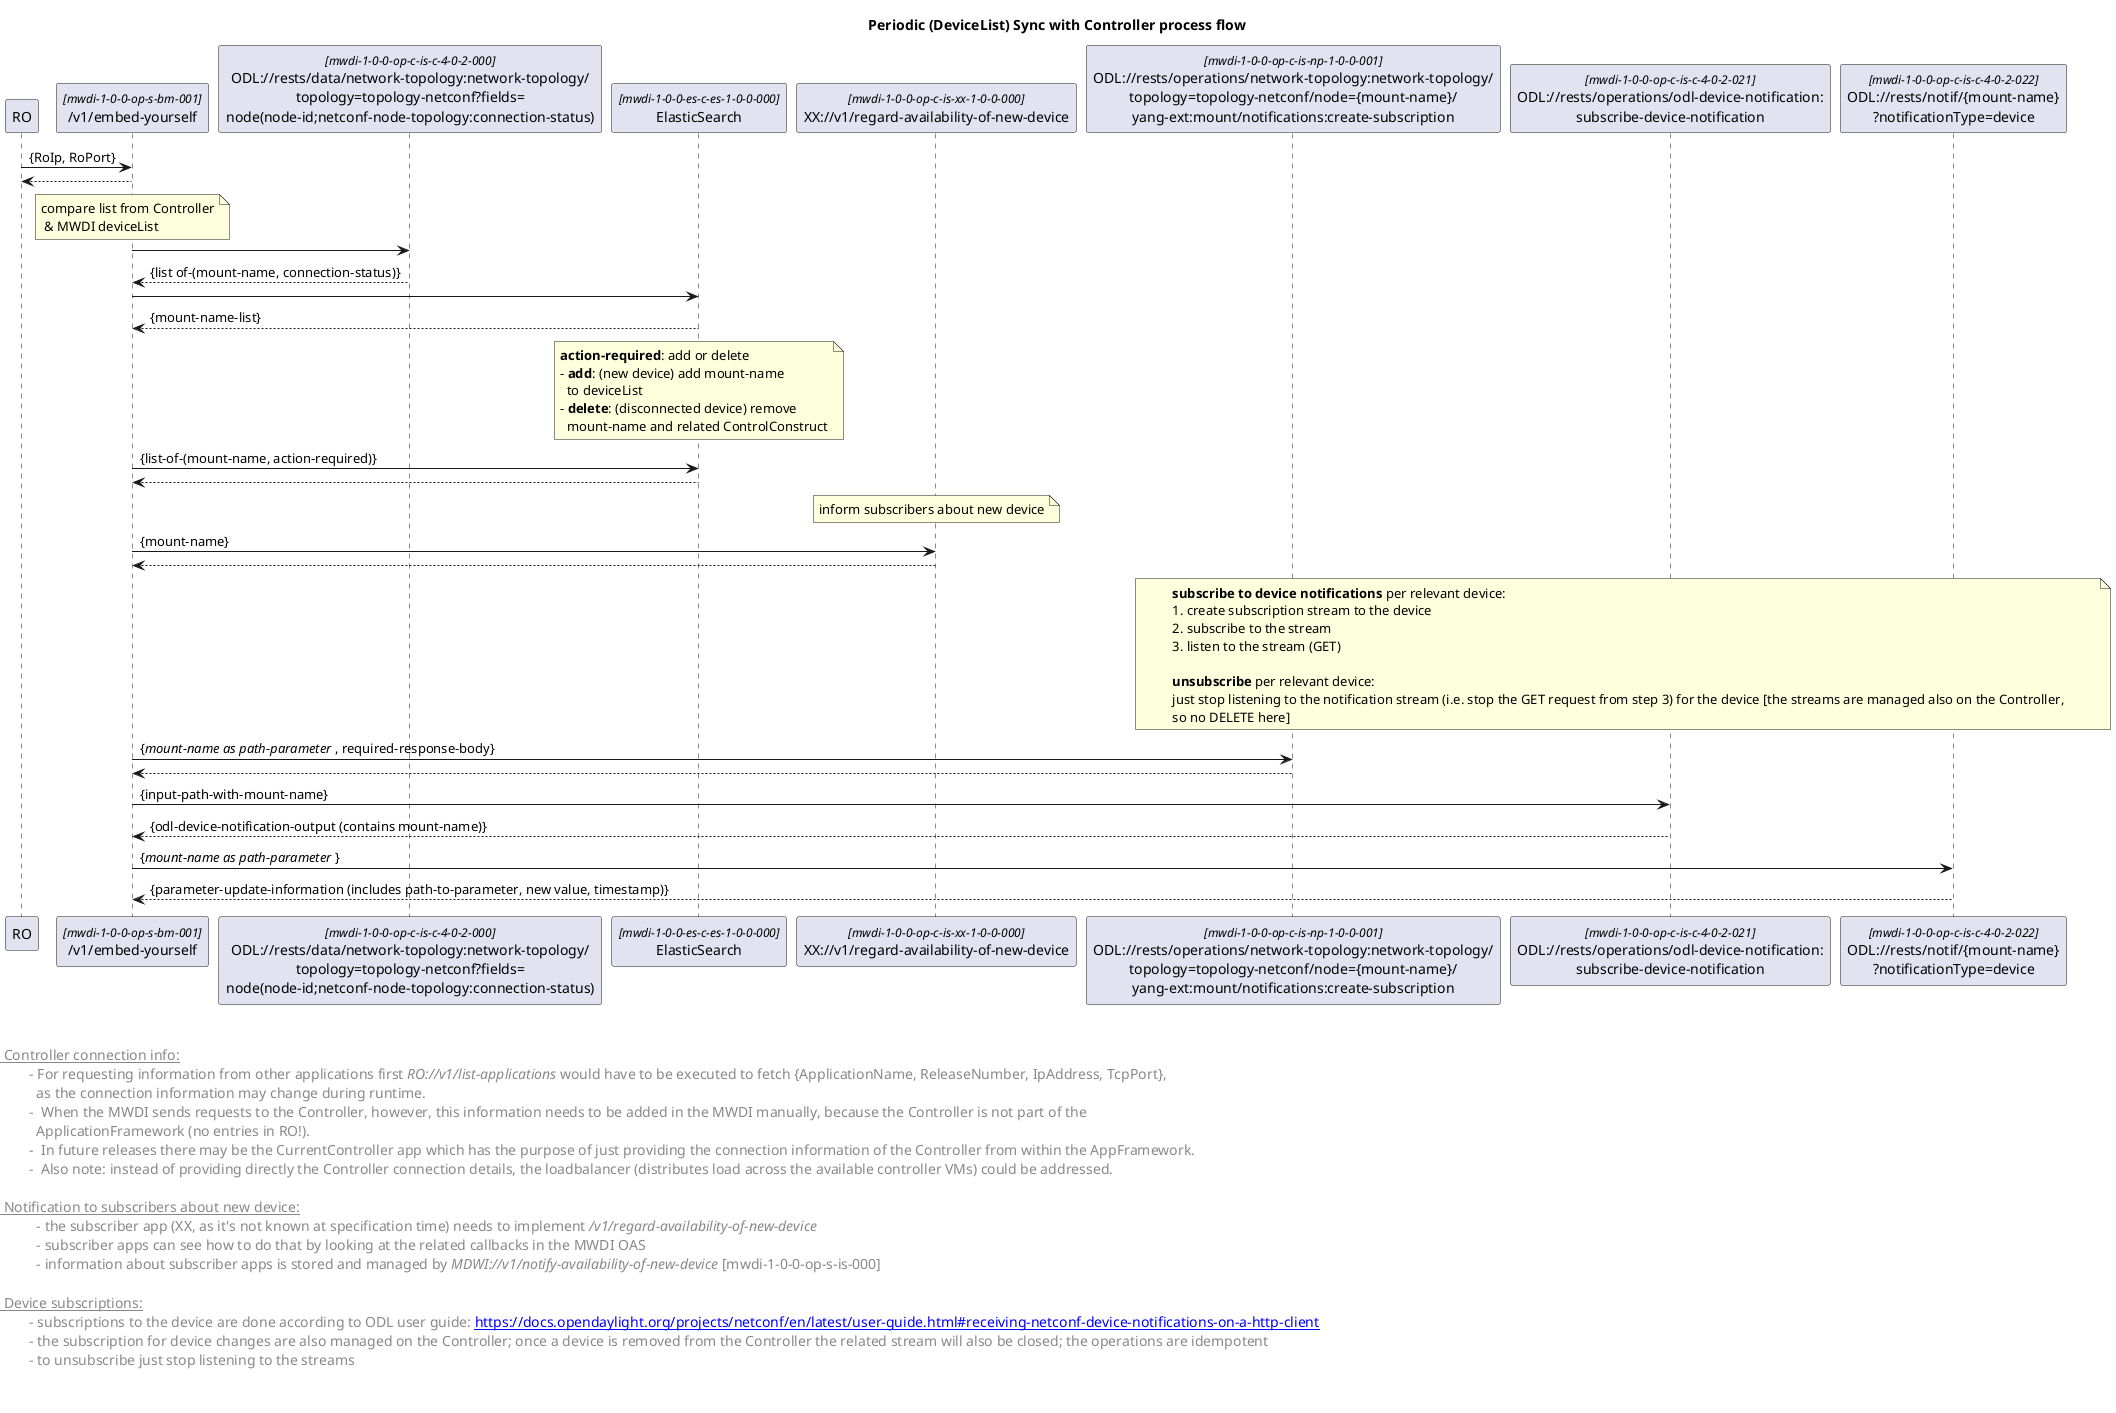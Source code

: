 @startuml
skinparam responseMessageBelowArrow true
skinparam guillemet [ ]
skinparam participant {
  StereotypeFontSize 12  
}

title  Periodic (DeviceList) Sync with Controller process flow


'participants
participant "RO" as ro
participant "/v1/embed-yourself" as mwdi <<mwdi-1-0-0-op-s-bm-001>>
participant "ODL://rests/data/network-topology:network-topology/\ntopology=topology-netconf?fields=\nnode(node-id;netconf-node-topology:connection-status)" as odlConnectionStatus <<mwdi-1-0-0-op-c-is-c-4-0-2-000>>
participant "ElasticSearch" as es <<mwdi-1-0-0-es-c-es-1-0-0-000>>
participant "XX://v1/regard-availability-of-new-device" as notificationToXX <<mwdi-1-0-0-op-c-is-xx-1-0-0-000>>
participant "ODL://rests/operations/network-topology:network-topology/\ntopology=topology-netconf/node={mount-name}/\nyang-ext:mount/notifications:create-subscription" as odlsubscribe1 <<mwdi-1-0-0-op-c-is-np-1-0-0-001>>
participant "ODL://rests/operations/odl-device-notification:\nsubscribe-device-notification" as odlsubscribe2 <<mwdi-1-0-0-op-c-is-c-4-0-2-021>>
participant "ODL://rests/notif/{mount-name}\n?notificationType=device" as odlsubscribe3 <<mwdi-1-0-0-op-c-is-c-4-0-2-022>>


ro -> mwdi: {RoIp, RoPort}
mwdi --> ro

'get deviceList from Controller
note over mwdi: compare list from Controller\n & MWDI deviceList
mwdi -> odlConnectionStatus
odlConnectionStatus --> mwdi: {list of-(mount-name, connection-status)}

'get MWDI deviceList from ElasticSearch 
mwdi -> es
es --> mwdi: {mount-name-list}

'diff both lists and process devices accordingly
note over es
 <b>action-required</b>: add or delete
 - <b>add</b>: (new device) add mount-name 
   to deviceList
 - <b>delete</b>: (disconnected device) remove 
   mount-name and related ControlConstruct
end note 

mwdi -> es: {list-of-(mount-name, action-required)}
es --> mwdi

'inform subscribers about new device
note over notificationToXX: inform subscribers about new device
mwdi -> notificationToXX: {mount-name}
notificationToXX --> mwdi

'subscription to Controller
note over odlsubscribe1, odlsubscribe3
<b>subscribe to device notifications</b> per relevant device:
1. create subscription stream to the device
2. subscribe to the stream
3. listen to the stream (GET)

<b>unsubscribe</b> per relevant device:
just stop listening to the notification stream (i.e. stop the GET request from step 3) for the device [the streams are managed also on the Controller,
so no DELETE here]
end note

mwdi -> odlsubscribe1: {<i>mount-name as path-parameter </i>, required-response-body}
odlsubscribe1 --> mwdi

mwdi -> odlsubscribe2: {input-path-with-mount-name}
odlsubscribe2 --> mwdi: {odl-device-notification-output (contains mount-name)}

mwdi -> odlsubscribe3: {<i>mount-name as path-parameter </i>}
odlsubscribe3 --> mwdi: {parameter-update-information (includes path-to-parameter, new value, timestamp)}



left footer 


<u> Controller connection info:</u>
\t- For requesting information from other applications first <i>RO://v1/list-applications</i> would have to be executed to fetch {ApplicationName, ReleaseNumber, IpAddress, TcpPort}, 
\t  as the connection information may change during runtime.
\t-  When the MWDI sends requests to the Controller, however, this information needs to be added in the MWDI manually, because the Controller is not part of the 
\t  ApplicationFramework (no entries in RO!). 
\t-  In future releases there may be the CurrentController app which has the purpose of just providing the connection information of the Controller from within the AppFramework.
\t-  Also note: instead of providing directly the Controller connection details, the loadbalancer (distributes load across the available controller VMs) could be addressed.

<u> Notification to subscribers about new device:</u>
\t  - the subscriber app (XX, as it's not known at specification time) needs to implement <i>/v1/regard-availability-of-new-device</i>
\t  - subscriber apps can see how to do that by looking at the related callbacks in the MWDI OAS 
\t  - information about subscriber apps is stored and managed by <i>MDWI://v1/notify-availability-of-new-device</i> [mwdi-1-0-0-op-s-is-000]

<u> Device subscriptions:</u>
\t- subscriptions to the device are done according to ODL user guide: [[https://docs.opendaylight.org/projects/netconf/en/latest/user-guide.html#receiving-netconf-device-notifications-on-a-http-client]]
\t- the subscription for device changes are also managed on the Controller; once a device is removed from the Controller the related stream will also be closed; the operations are idempotent
\t- to unsubscribe just stop listening to the streams


end footer

<style>
footer {
  HorizontalAlignment left
  FontSize 14
}
</style>

@enduml